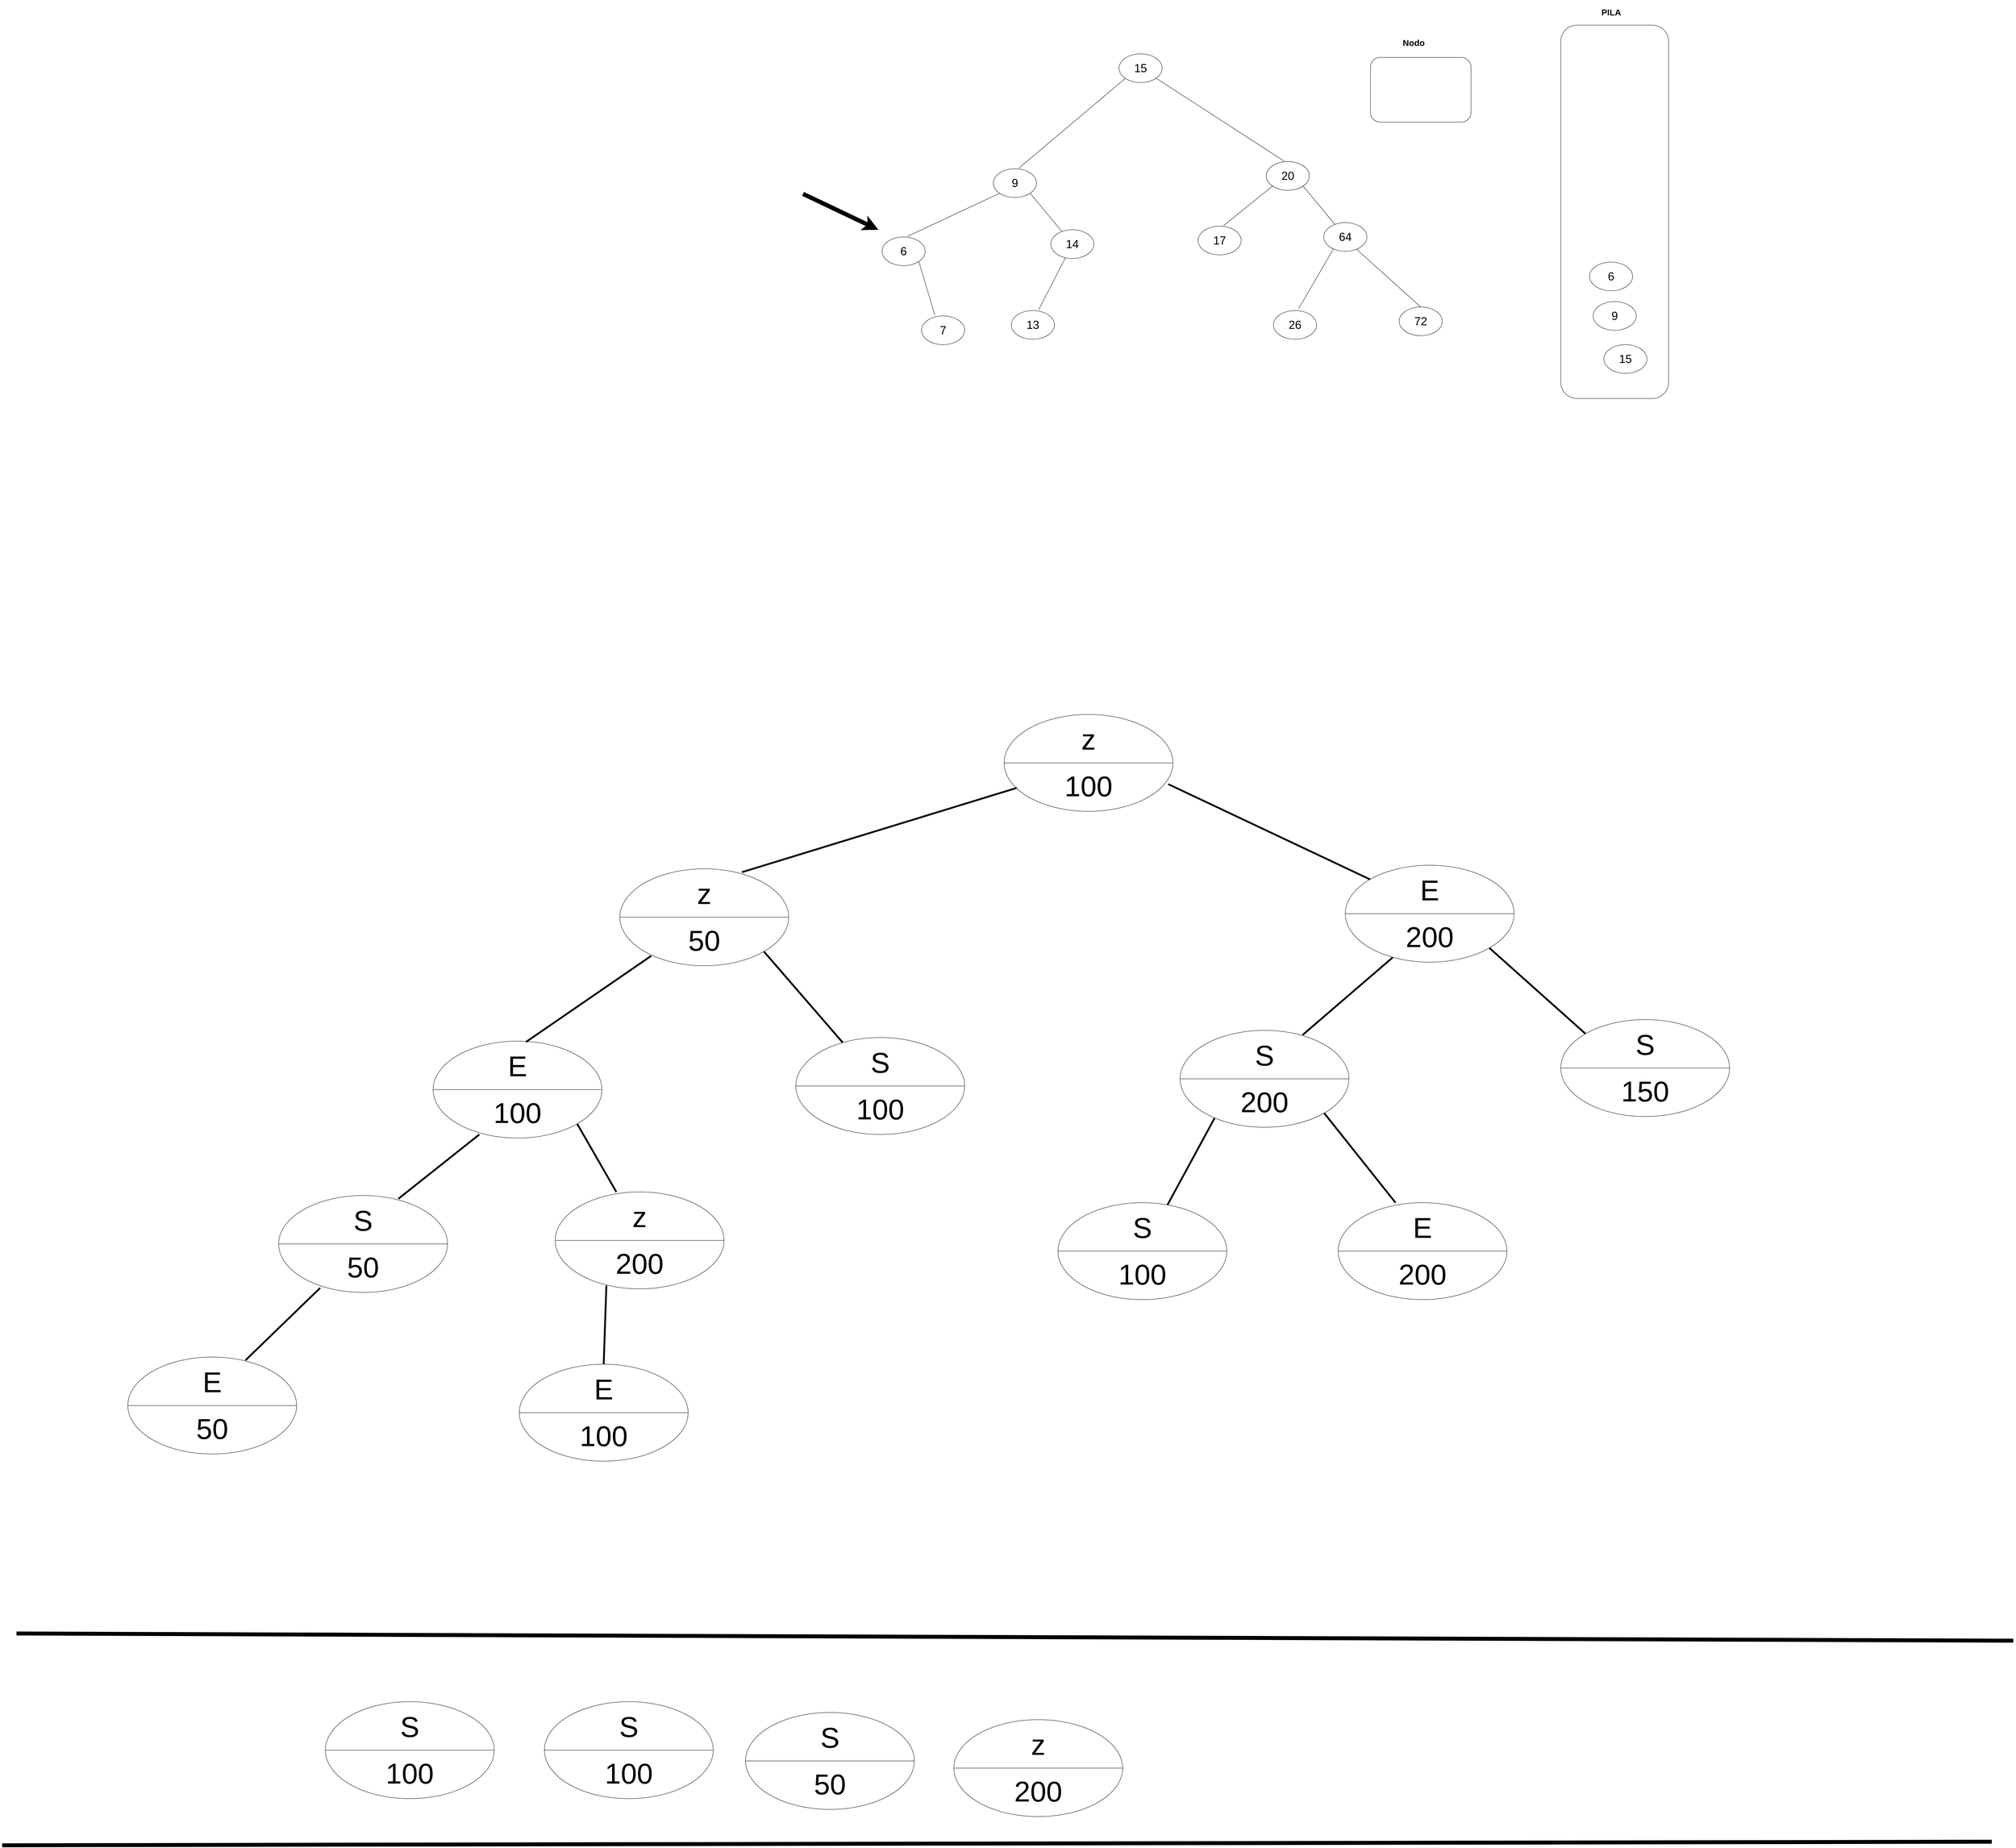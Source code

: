 <mxfile version="24.7.17">
  <diagram name="Page-1" id="dAhkONWOZzyPbj6_M4uj">
    <mxGraphModel dx="5804" dy="1710" grid="1" gridSize="10" guides="1" tooltips="1" connect="1" arrows="1" fold="1" page="0" pageScale="1" pageWidth="850" pageHeight="1100" math="0" shadow="0">
      <root>
        <mxCell id="0" />
        <mxCell id="1" parent="0" />
        <mxCell id="G13StT0oKIfuGTSCUn5N-1" value="&lt;font style=&quot;font-size: 32px;&quot;&gt;15&lt;/font&gt;" style="ellipse;whiteSpace=wrap;html=1;" parent="1" vertex="1">
          <mxGeometry x="430" y="-210" width="120" height="80" as="geometry" />
        </mxCell>
        <mxCell id="G13StT0oKIfuGTSCUn5N-2" value="&lt;font style=&quot;font-size: 32px;&quot;&gt;9&lt;/font&gt;" style="ellipse;whiteSpace=wrap;html=1;" parent="1" vertex="1">
          <mxGeometry x="80" y="110" width="120" height="80" as="geometry" />
        </mxCell>
        <mxCell id="G13StT0oKIfuGTSCUn5N-3" value="" style="endArrow=none;html=1;rounded=0;entryX=0;entryY=1;entryDx=0;entryDy=0;exitX=0.593;exitY=-0.022;exitDx=0;exitDy=0;exitPerimeter=0;" parent="1" source="G13StT0oKIfuGTSCUn5N-2" target="G13StT0oKIfuGTSCUn5N-1" edge="1">
          <mxGeometry width="50" height="50" relative="1" as="geometry">
            <mxPoint x="160" y="70" as="sourcePoint" />
            <mxPoint x="210" y="20" as="targetPoint" />
          </mxGeometry>
        </mxCell>
        <mxCell id="G13StT0oKIfuGTSCUn5N-5" value="" style="endArrow=none;html=1;rounded=0;exitX=0.419;exitY=-0.011;exitDx=0;exitDy=0;exitPerimeter=0;" parent="1" source="G13StT0oKIfuGTSCUn5N-17" target="G13StT0oKIfuGTSCUn5N-1" edge="1">
          <mxGeometry width="50" height="50" relative="1" as="geometry">
            <mxPoint x="785.924" y="117.077" as="sourcePoint" />
            <mxPoint x="440" y="10" as="targetPoint" />
          </mxGeometry>
        </mxCell>
        <mxCell id="G13StT0oKIfuGTSCUn5N-11" value="&lt;font style=&quot;font-size: 32px;&quot;&gt;6&lt;/font&gt;" style="ellipse;whiteSpace=wrap;html=1;" parent="1" vertex="1">
          <mxGeometry x="-230" y="300" width="120" height="80" as="geometry" />
        </mxCell>
        <mxCell id="G13StT0oKIfuGTSCUn5N-12" value="" style="endArrow=none;html=1;rounded=0;entryX=0;entryY=1;entryDx=0;entryDy=0;exitX=0.593;exitY=-0.022;exitDx=0;exitDy=0;exitPerimeter=0;" parent="1" source="G13StT0oKIfuGTSCUn5N-11" target="G13StT0oKIfuGTSCUn5N-2" edge="1">
          <mxGeometry width="50" height="50" relative="1" as="geometry">
            <mxPoint x="-40" y="420" as="sourcePoint" />
            <mxPoint x="67.574" y="358.284" as="targetPoint" />
          </mxGeometry>
        </mxCell>
        <mxCell id="G13StT0oKIfuGTSCUn5N-13" value="&lt;font style=&quot;font-size: 32px;&quot;&gt;14&lt;/font&gt;" style="ellipse;whiteSpace=wrap;html=1;" parent="1" vertex="1">
          <mxGeometry x="240" y="280" width="120" height="80" as="geometry" />
        </mxCell>
        <mxCell id="G13StT0oKIfuGTSCUn5N-14" value="" style="endArrow=none;html=1;rounded=0;entryX=1;entryY=1;entryDx=0;entryDy=0;" parent="1" source="G13StT0oKIfuGTSCUn5N-13" target="G13StT0oKIfuGTSCUn5N-2" edge="1">
          <mxGeometry width="50" height="50" relative="1" as="geometry">
            <mxPoint x="110" y="500" as="sourcePoint" />
            <mxPoint x="143.282" y="363.282" as="targetPoint" />
          </mxGeometry>
        </mxCell>
        <mxCell id="G13StT0oKIfuGTSCUn5N-15" value="&lt;font style=&quot;font-size: 32px;&quot;&gt;13&lt;/font&gt;" style="ellipse;whiteSpace=wrap;html=1;" parent="1" vertex="1">
          <mxGeometry x="130" y="505" width="120" height="80" as="geometry" />
        </mxCell>
        <mxCell id="G13StT0oKIfuGTSCUn5N-16" value="" style="endArrow=none;html=1;rounded=0;exitX=0.638;exitY=-0.036;exitDx=0;exitDy=0;exitPerimeter=0;" parent="1" source="G13StT0oKIfuGTSCUn5N-15" target="G13StT0oKIfuGTSCUn5N-13" edge="1">
          <mxGeometry width="50" height="50" relative="1" as="geometry">
            <mxPoint x="169" y="457" as="sourcePoint" />
            <mxPoint x="80" y="350" as="targetPoint" />
          </mxGeometry>
        </mxCell>
        <mxCell id="G13StT0oKIfuGTSCUn5N-17" value="&lt;font style=&quot;font-size: 32px;&quot;&gt;20&lt;/font&gt;" style="ellipse;whiteSpace=wrap;html=1;" parent="1" vertex="1">
          <mxGeometry x="840" y="90" width="120" height="80" as="geometry" />
        </mxCell>
        <mxCell id="G13StT0oKIfuGTSCUn5N-18" value="&lt;font style=&quot;font-size: 32px;&quot;&gt;17&lt;/font&gt;" style="ellipse;whiteSpace=wrap;html=1;" parent="1" vertex="1">
          <mxGeometry x="650" y="270" width="120" height="80" as="geometry" />
        </mxCell>
        <mxCell id="G13StT0oKIfuGTSCUn5N-19" value="" style="endArrow=none;html=1;rounded=0;entryX=0;entryY=1;entryDx=0;entryDy=0;exitX=0.593;exitY=-0.022;exitDx=0;exitDy=0;exitPerimeter=0;" parent="1" source="G13StT0oKIfuGTSCUn5N-18" target="G13StT0oKIfuGTSCUn5N-17" edge="1">
          <mxGeometry width="50" height="50" relative="1" as="geometry">
            <mxPoint x="720" y="400" as="sourcePoint" />
            <mxPoint x="827.574" y="338.284" as="targetPoint" />
          </mxGeometry>
        </mxCell>
        <mxCell id="G13StT0oKIfuGTSCUn5N-20" value="&lt;font style=&quot;font-size: 32px;&quot;&gt;64&lt;/font&gt;" style="ellipse;whiteSpace=wrap;html=1;" parent="1" vertex="1">
          <mxGeometry x="1000" y="260" width="120" height="80" as="geometry" />
        </mxCell>
        <mxCell id="G13StT0oKIfuGTSCUn5N-21" value="" style="endArrow=none;html=1;rounded=0;entryX=1;entryY=1;entryDx=0;entryDy=0;" parent="1" source="G13StT0oKIfuGTSCUn5N-20" target="G13StT0oKIfuGTSCUn5N-17" edge="1">
          <mxGeometry width="50" height="50" relative="1" as="geometry">
            <mxPoint x="870" y="480" as="sourcePoint" />
            <mxPoint x="903.282" y="343.282" as="targetPoint" />
          </mxGeometry>
        </mxCell>
        <mxCell id="G13StT0oKIfuGTSCUn5N-22" value="&lt;font style=&quot;font-size: 32px;&quot;&gt;26&lt;/font&gt;" style="ellipse;whiteSpace=wrap;html=1;" parent="1" vertex="1">
          <mxGeometry x="860" y="505" width="120" height="80" as="geometry" />
        </mxCell>
        <mxCell id="G13StT0oKIfuGTSCUn5N-23" value="&lt;font style=&quot;font-size: 32px;&quot;&gt;72&lt;/font&gt;" style="ellipse;whiteSpace=wrap;html=1;" parent="1" vertex="1">
          <mxGeometry x="1210" y="495" width="120" height="80" as="geometry" />
        </mxCell>
        <mxCell id="G13StT0oKIfuGTSCUn5N-24" value="" style="endArrow=none;html=1;rounded=0;entryX=0.229;entryY=0.904;entryDx=0;entryDy=0;entryPerimeter=0;" parent="1" target="G13StT0oKIfuGTSCUn5N-20" edge="1">
          <mxGeometry width="50" height="50" relative="1" as="geometry">
            <mxPoint x="930" y="500" as="sourcePoint" />
            <mxPoint x="1007" y="380" as="targetPoint" />
          </mxGeometry>
        </mxCell>
        <mxCell id="G13StT0oKIfuGTSCUn5N-25" value="" style="endArrow=none;html=1;rounded=0;entryX=0.762;entryY=0.932;entryDx=0;entryDy=0;entryPerimeter=0;exitX=0.5;exitY=0;exitDx=0;exitDy=0;" parent="1" source="G13StT0oKIfuGTSCUn5N-23" target="G13StT0oKIfuGTSCUn5N-20" edge="1">
          <mxGeometry width="50" height="50" relative="1" as="geometry">
            <mxPoint x="1050" y="538" as="sourcePoint" />
            <mxPoint x="1147" y="370" as="targetPoint" />
          </mxGeometry>
        </mxCell>
        <mxCell id="JXLY37pRRViEFZyJxpVm-2" value="" style="rounded=1;whiteSpace=wrap;html=1;" vertex="1" parent="1">
          <mxGeometry x="1660" y="-290" width="300" height="1040" as="geometry" />
        </mxCell>
        <mxCell id="JXLY37pRRViEFZyJxpVm-4" value="PILA" style="text;strokeColor=none;fillColor=none;html=1;fontSize=24;fontStyle=1;verticalAlign=middle;align=center;" vertex="1" parent="1">
          <mxGeometry x="1680" y="-360" width="240" height="70" as="geometry" />
        </mxCell>
        <mxCell id="JXLY37pRRViEFZyJxpVm-8" value="" style="rounded=1;whiteSpace=wrap;html=1;" vertex="1" parent="1">
          <mxGeometry x="1130" y="-200" width="280" height="180" as="geometry" />
        </mxCell>
        <mxCell id="JXLY37pRRViEFZyJxpVm-9" value="Nodo" style="text;strokeColor=none;fillColor=none;html=1;fontSize=24;fontStyle=1;verticalAlign=middle;align=center;" vertex="1" parent="1">
          <mxGeometry x="1200" y="-260" width="100" height="40" as="geometry" />
        </mxCell>
        <mxCell id="JXLY37pRRViEFZyJxpVm-11" value="&lt;font style=&quot;font-size: 32px;&quot;&gt;7&lt;/font&gt;" style="ellipse;whiteSpace=wrap;html=1;" vertex="1" parent="1">
          <mxGeometry x="-120" y="520" width="120" height="80" as="geometry" />
        </mxCell>
        <mxCell id="JXLY37pRRViEFZyJxpVm-12" value="" style="endArrow=none;html=1;rounded=0;exitX=0.308;exitY=-0.031;exitDx=0;exitDy=0;exitPerimeter=0;entryX=1;entryY=1;entryDx=0;entryDy=0;" edge="1" parent="1" source="JXLY37pRRViEFZyJxpVm-11" target="G13StT0oKIfuGTSCUn5N-11">
          <mxGeometry width="50" height="50" relative="1" as="geometry">
            <mxPoint x="-20" y="524" as="sourcePoint" />
            <mxPoint x="54" y="380" as="targetPoint" />
          </mxGeometry>
        </mxCell>
        <mxCell id="JXLY37pRRViEFZyJxpVm-22" value="" style="endArrow=classic;html=1;rounded=0;strokeWidth=12;" edge="1" parent="1">
          <mxGeometry width="50" height="50" relative="1" as="geometry">
            <mxPoint x="-450" y="180" as="sourcePoint" />
            <mxPoint x="-240" y="280" as="targetPoint" />
          </mxGeometry>
        </mxCell>
        <mxCell id="JXLY37pRRViEFZyJxpVm-39" value="&lt;font style=&quot;font-size: 32px;&quot;&gt;20&lt;/font&gt;" style="ellipse;whiteSpace=wrap;html=1;" vertex="1" parent="1">
          <mxGeometry x="840" y="90" width="120" height="80" as="geometry" />
        </mxCell>
        <mxCell id="JXLY37pRRViEFZyJxpVm-51" value="&lt;font style=&quot;font-size: 32px;&quot;&gt;15&lt;/font&gt;" style="ellipse;whiteSpace=wrap;html=1;" vertex="1" parent="1">
          <mxGeometry x="1780" y="600" width="120" height="80" as="geometry" />
        </mxCell>
        <mxCell id="JXLY37pRRViEFZyJxpVm-52" value="&lt;font style=&quot;font-size: 32px;&quot;&gt;9&lt;/font&gt;" style="ellipse;whiteSpace=wrap;html=1;" vertex="1" parent="1">
          <mxGeometry x="1750" y="480" width="120" height="80" as="geometry" />
        </mxCell>
        <mxCell id="JXLY37pRRViEFZyJxpVm-53" value="&lt;font style=&quot;font-size: 32px;&quot;&gt;6&lt;/font&gt;" style="ellipse;whiteSpace=wrap;html=1;" vertex="1" parent="1">
          <mxGeometry x="1740" y="370" width="120" height="80" as="geometry" />
        </mxCell>
        <mxCell id="JXLY37pRRViEFZyJxpVm-54" value="" style="ellipse;whiteSpace=wrap;html=1;" vertex="1" parent="1">
          <mxGeometry x="110" y="1630" width="470" height="270" as="geometry" />
        </mxCell>
        <mxCell id="JXLY37pRRViEFZyJxpVm-55" value="" style="endArrow=none;html=1;rounded=0;entryX=1;entryY=0.5;entryDx=0;entryDy=0;exitX=0;exitY=0.5;exitDx=0;exitDy=0;" edge="1" parent="1" source="JXLY37pRRViEFZyJxpVm-54" target="JXLY37pRRViEFZyJxpVm-54">
          <mxGeometry width="50" height="50" relative="1" as="geometry">
            <mxPoint x="120" y="1770" as="sourcePoint" />
            <mxPoint x="370" y="1730" as="targetPoint" />
          </mxGeometry>
        </mxCell>
        <mxCell id="JXLY37pRRViEFZyJxpVm-56" value="&lt;span style=&quot;font-size: 80px;&quot;&gt;z&lt;/span&gt;" style="text;html=1;align=center;verticalAlign=middle;whiteSpace=wrap;rounded=0;" vertex="1" parent="1">
          <mxGeometry x="270" y="1670" width="150" height="60" as="geometry" />
        </mxCell>
        <mxCell id="JXLY37pRRViEFZyJxpVm-57" value="&lt;font style=&quot;font-size: 80px;&quot;&gt;100&lt;/font&gt;" style="text;html=1;align=center;verticalAlign=middle;whiteSpace=wrap;rounded=0;" vertex="1" parent="1">
          <mxGeometry x="270" y="1800" width="150" height="60" as="geometry" />
        </mxCell>
        <mxCell id="JXLY37pRRViEFZyJxpVm-62" value="" style="ellipse;whiteSpace=wrap;html=1;" vertex="1" parent="1">
          <mxGeometry x="-960" y="2060" width="470" height="270" as="geometry" />
        </mxCell>
        <mxCell id="JXLY37pRRViEFZyJxpVm-63" value="" style="endArrow=none;html=1;rounded=0;entryX=1;entryY=0.5;entryDx=0;entryDy=0;exitX=0;exitY=0.5;exitDx=0;exitDy=0;" edge="1" source="JXLY37pRRViEFZyJxpVm-62" target="JXLY37pRRViEFZyJxpVm-62" parent="1">
          <mxGeometry width="50" height="50" relative="1" as="geometry">
            <mxPoint x="-950" y="2200" as="sourcePoint" />
            <mxPoint x="-700" y="2160" as="targetPoint" />
          </mxGeometry>
        </mxCell>
        <mxCell id="JXLY37pRRViEFZyJxpVm-64" value="&lt;font style=&quot;font-size: 80px;&quot;&gt;z&lt;/font&gt;" style="text;html=1;align=center;verticalAlign=middle;whiteSpace=wrap;rounded=0;" vertex="1" parent="1">
          <mxGeometry x="-800" y="2100" width="150" height="60" as="geometry" />
        </mxCell>
        <mxCell id="JXLY37pRRViEFZyJxpVm-65" value="&lt;span style=&quot;font-size: 80px;&quot;&gt;50&lt;/span&gt;" style="text;html=1;align=center;verticalAlign=middle;whiteSpace=wrap;rounded=0;" vertex="1" parent="1">
          <mxGeometry x="-800" y="2230" width="150" height="60" as="geometry" />
        </mxCell>
        <mxCell id="JXLY37pRRViEFZyJxpVm-66" value="" style="ellipse;whiteSpace=wrap;html=1;" vertex="1" parent="1">
          <mxGeometry x="1060" y="2050" width="470" height="270" as="geometry" />
        </mxCell>
        <mxCell id="JXLY37pRRViEFZyJxpVm-67" value="" style="endArrow=none;html=1;rounded=0;entryX=1;entryY=0.5;entryDx=0;entryDy=0;exitX=0;exitY=0.5;exitDx=0;exitDy=0;" edge="1" source="JXLY37pRRViEFZyJxpVm-66" target="JXLY37pRRViEFZyJxpVm-66" parent="1">
          <mxGeometry width="50" height="50" relative="1" as="geometry">
            <mxPoint x="1070" y="2190" as="sourcePoint" />
            <mxPoint x="1320" y="2150" as="targetPoint" />
          </mxGeometry>
        </mxCell>
        <mxCell id="JXLY37pRRViEFZyJxpVm-68" value="&lt;span style=&quot;font-size: 80px;&quot;&gt;E&lt;/span&gt;" style="text;html=1;align=center;verticalAlign=middle;whiteSpace=wrap;rounded=0;" vertex="1" parent="1">
          <mxGeometry x="1220" y="2090" width="150" height="60" as="geometry" />
        </mxCell>
        <mxCell id="JXLY37pRRViEFZyJxpVm-69" value="&lt;span style=&quot;font-size: 80px;&quot;&gt;200&lt;/span&gt;" style="text;html=1;align=center;verticalAlign=middle;whiteSpace=wrap;rounded=0;" vertex="1" parent="1">
          <mxGeometry x="1220" y="2220" width="150" height="60" as="geometry" />
        </mxCell>
        <mxCell id="JXLY37pRRViEFZyJxpVm-70" value="" style="ellipse;whiteSpace=wrap;html=1;" vertex="1" parent="1">
          <mxGeometry x="-1480" y="2540" width="470" height="270" as="geometry" />
        </mxCell>
        <mxCell id="JXLY37pRRViEFZyJxpVm-71" value="" style="endArrow=none;html=1;rounded=0;entryX=1;entryY=0.5;entryDx=0;entryDy=0;exitX=0;exitY=0.5;exitDx=0;exitDy=0;" edge="1" source="JXLY37pRRViEFZyJxpVm-70" target="JXLY37pRRViEFZyJxpVm-70" parent="1">
          <mxGeometry width="50" height="50" relative="1" as="geometry">
            <mxPoint x="-1470" y="2680" as="sourcePoint" />
            <mxPoint x="-1220" y="2640" as="targetPoint" />
          </mxGeometry>
        </mxCell>
        <mxCell id="JXLY37pRRViEFZyJxpVm-72" value="&lt;span style=&quot;font-size: 80px;&quot;&gt;E&lt;/span&gt;" style="text;html=1;align=center;verticalAlign=middle;whiteSpace=wrap;rounded=0;" vertex="1" parent="1">
          <mxGeometry x="-1320" y="2580" width="150" height="60" as="geometry" />
        </mxCell>
        <mxCell id="JXLY37pRRViEFZyJxpVm-73" value="&lt;span style=&quot;font-size: 80px;&quot;&gt;100&lt;/span&gt;" style="text;html=1;align=center;verticalAlign=middle;whiteSpace=wrap;rounded=0;" vertex="1" parent="1">
          <mxGeometry x="-1320" y="2710" width="150" height="60" as="geometry" />
        </mxCell>
        <mxCell id="JXLY37pRRViEFZyJxpVm-74" value="" style="ellipse;whiteSpace=wrap;html=1;" vertex="1" parent="1">
          <mxGeometry x="-470" y="2530" width="470" height="270" as="geometry" />
        </mxCell>
        <mxCell id="JXLY37pRRViEFZyJxpVm-75" value="" style="endArrow=none;html=1;rounded=0;entryX=1;entryY=0.5;entryDx=0;entryDy=0;exitX=0;exitY=0.5;exitDx=0;exitDy=0;" edge="1" source="JXLY37pRRViEFZyJxpVm-74" target="JXLY37pRRViEFZyJxpVm-74" parent="1">
          <mxGeometry width="50" height="50" relative="1" as="geometry">
            <mxPoint x="-460" y="2670" as="sourcePoint" />
            <mxPoint x="-210" y="2630" as="targetPoint" />
          </mxGeometry>
        </mxCell>
        <mxCell id="JXLY37pRRViEFZyJxpVm-76" value="&lt;span style=&quot;font-size: 80px;&quot;&gt;S&lt;/span&gt;" style="text;html=1;align=center;verticalAlign=middle;whiteSpace=wrap;rounded=0;" vertex="1" parent="1">
          <mxGeometry x="-310" y="2570" width="150" height="60" as="geometry" />
        </mxCell>
        <mxCell id="JXLY37pRRViEFZyJxpVm-77" value="&lt;span style=&quot;font-size: 80px;&quot;&gt;100&lt;/span&gt;" style="text;html=1;align=center;verticalAlign=middle;whiteSpace=wrap;rounded=0;" vertex="1" parent="1">
          <mxGeometry x="-310" y="2700" width="150" height="60" as="geometry" />
        </mxCell>
        <mxCell id="JXLY37pRRViEFZyJxpVm-78" value="" style="ellipse;whiteSpace=wrap;html=1;" vertex="1" parent="1">
          <mxGeometry x="600" y="2510" width="470" height="270" as="geometry" />
        </mxCell>
        <mxCell id="JXLY37pRRViEFZyJxpVm-79" value="" style="endArrow=none;html=1;rounded=0;entryX=1;entryY=0.5;entryDx=0;entryDy=0;exitX=0;exitY=0.5;exitDx=0;exitDy=0;" edge="1" source="JXLY37pRRViEFZyJxpVm-78" target="JXLY37pRRViEFZyJxpVm-78" parent="1">
          <mxGeometry width="50" height="50" relative="1" as="geometry">
            <mxPoint x="610" y="2650" as="sourcePoint" />
            <mxPoint x="860" y="2610" as="targetPoint" />
          </mxGeometry>
        </mxCell>
        <mxCell id="JXLY37pRRViEFZyJxpVm-80" value="&lt;span style=&quot;font-size: 80px;&quot;&gt;S&lt;/span&gt;" style="text;html=1;align=center;verticalAlign=middle;whiteSpace=wrap;rounded=0;" vertex="1" parent="1">
          <mxGeometry x="760" y="2550" width="150" height="60" as="geometry" />
        </mxCell>
        <mxCell id="JXLY37pRRViEFZyJxpVm-81" value="&lt;span style=&quot;font-size: 80px;&quot;&gt;200&lt;/span&gt;" style="text;html=1;align=center;verticalAlign=middle;whiteSpace=wrap;rounded=0;" vertex="1" parent="1">
          <mxGeometry x="760" y="2680" width="150" height="60" as="geometry" />
        </mxCell>
        <mxCell id="JXLY37pRRViEFZyJxpVm-82" value="" style="ellipse;whiteSpace=wrap;html=1;" vertex="1" parent="1">
          <mxGeometry x="1660" y="2480" width="470" height="270" as="geometry" />
        </mxCell>
        <mxCell id="JXLY37pRRViEFZyJxpVm-83" value="" style="endArrow=none;html=1;rounded=0;entryX=1;entryY=0.5;entryDx=0;entryDy=0;exitX=0;exitY=0.5;exitDx=0;exitDy=0;" edge="1" source="JXLY37pRRViEFZyJxpVm-82" target="JXLY37pRRViEFZyJxpVm-82" parent="1">
          <mxGeometry width="50" height="50" relative="1" as="geometry">
            <mxPoint x="1670" y="2620" as="sourcePoint" />
            <mxPoint x="1920" y="2580" as="targetPoint" />
          </mxGeometry>
        </mxCell>
        <mxCell id="JXLY37pRRViEFZyJxpVm-84" value="&lt;span style=&quot;font-size: 80px;&quot;&gt;S&lt;/span&gt;" style="text;html=1;align=center;verticalAlign=middle;whiteSpace=wrap;rounded=0;" vertex="1" parent="1">
          <mxGeometry x="1820" y="2520" width="150" height="60" as="geometry" />
        </mxCell>
        <mxCell id="JXLY37pRRViEFZyJxpVm-85" value="&lt;span style=&quot;font-size: 80px;&quot;&gt;150&lt;/span&gt;" style="text;html=1;align=center;verticalAlign=middle;whiteSpace=wrap;rounded=0;" vertex="1" parent="1">
          <mxGeometry x="1820" y="2650" width="150" height="60" as="geometry" />
        </mxCell>
        <mxCell id="JXLY37pRRViEFZyJxpVm-86" value="" style="ellipse;whiteSpace=wrap;html=1;" vertex="1" parent="1">
          <mxGeometry x="260" y="2990" width="470" height="270" as="geometry" />
        </mxCell>
        <mxCell id="JXLY37pRRViEFZyJxpVm-87" value="" style="endArrow=none;html=1;rounded=0;entryX=1;entryY=0.5;entryDx=0;entryDy=0;exitX=0;exitY=0.5;exitDx=0;exitDy=0;" edge="1" source="JXLY37pRRViEFZyJxpVm-86" target="JXLY37pRRViEFZyJxpVm-86" parent="1">
          <mxGeometry width="50" height="50" relative="1" as="geometry">
            <mxPoint x="270" y="3130" as="sourcePoint" />
            <mxPoint x="520" y="3090" as="targetPoint" />
          </mxGeometry>
        </mxCell>
        <mxCell id="JXLY37pRRViEFZyJxpVm-88" value="&lt;span style=&quot;font-size: 80px;&quot;&gt;S&lt;/span&gt;" style="text;html=1;align=center;verticalAlign=middle;whiteSpace=wrap;rounded=0;" vertex="1" parent="1">
          <mxGeometry x="420" y="3030" width="150" height="60" as="geometry" />
        </mxCell>
        <mxCell id="JXLY37pRRViEFZyJxpVm-89" value="&lt;span style=&quot;font-size: 80px;&quot;&gt;100&lt;/span&gt;" style="text;html=1;align=center;verticalAlign=middle;whiteSpace=wrap;rounded=0;" vertex="1" parent="1">
          <mxGeometry x="420" y="3160" width="150" height="60" as="geometry" />
        </mxCell>
        <mxCell id="JXLY37pRRViEFZyJxpVm-90" value="" style="ellipse;whiteSpace=wrap;html=1;" vertex="1" parent="1">
          <mxGeometry x="1040" y="2990" width="470" height="270" as="geometry" />
        </mxCell>
        <mxCell id="JXLY37pRRViEFZyJxpVm-91" value="" style="endArrow=none;html=1;rounded=0;entryX=1;entryY=0.5;entryDx=0;entryDy=0;exitX=0;exitY=0.5;exitDx=0;exitDy=0;" edge="1" source="JXLY37pRRViEFZyJxpVm-90" target="JXLY37pRRViEFZyJxpVm-90" parent="1">
          <mxGeometry width="50" height="50" relative="1" as="geometry">
            <mxPoint x="1050" y="3130" as="sourcePoint" />
            <mxPoint x="1300" y="3090" as="targetPoint" />
          </mxGeometry>
        </mxCell>
        <mxCell id="JXLY37pRRViEFZyJxpVm-92" value="&lt;span style=&quot;font-size: 80px;&quot;&gt;E&lt;/span&gt;" style="text;html=1;align=center;verticalAlign=middle;whiteSpace=wrap;rounded=0;" vertex="1" parent="1">
          <mxGeometry x="1200" y="3030" width="150" height="60" as="geometry" />
        </mxCell>
        <mxCell id="JXLY37pRRViEFZyJxpVm-93" value="&lt;span style=&quot;font-size: 80px;&quot;&gt;200&lt;/span&gt;" style="text;html=1;align=center;verticalAlign=middle;whiteSpace=wrap;rounded=0;" vertex="1" parent="1">
          <mxGeometry x="1200" y="3160" width="150" height="60" as="geometry" />
        </mxCell>
        <mxCell id="JXLY37pRRViEFZyJxpVm-104" value="" style="ellipse;whiteSpace=wrap;html=1;" vertex="1" parent="1">
          <mxGeometry x="-1910" y="2970" width="470" height="270" as="geometry" />
        </mxCell>
        <mxCell id="JXLY37pRRViEFZyJxpVm-105" value="" style="endArrow=none;html=1;rounded=0;entryX=1;entryY=0.5;entryDx=0;entryDy=0;exitX=0;exitY=0.5;exitDx=0;exitDy=0;" edge="1" source="JXLY37pRRViEFZyJxpVm-104" target="JXLY37pRRViEFZyJxpVm-104" parent="1">
          <mxGeometry width="50" height="50" relative="1" as="geometry">
            <mxPoint x="-1900" y="3110" as="sourcePoint" />
            <mxPoint x="-1650" y="3070" as="targetPoint" />
          </mxGeometry>
        </mxCell>
        <mxCell id="JXLY37pRRViEFZyJxpVm-106" value="&lt;span style=&quot;font-size: 80px;&quot;&gt;S&lt;/span&gt;" style="text;html=1;align=center;verticalAlign=middle;whiteSpace=wrap;rounded=0;" vertex="1" parent="1">
          <mxGeometry x="-1750" y="3010" width="150" height="60" as="geometry" />
        </mxCell>
        <mxCell id="JXLY37pRRViEFZyJxpVm-107" value="&lt;span style=&quot;font-size: 80px;&quot;&gt;50&lt;/span&gt;" style="text;html=1;align=center;verticalAlign=middle;whiteSpace=wrap;rounded=0;" vertex="1" parent="1">
          <mxGeometry x="-1750" y="3140" width="150" height="60" as="geometry" />
        </mxCell>
        <mxCell id="JXLY37pRRViEFZyJxpVm-108" value="" style="ellipse;whiteSpace=wrap;html=1;" vertex="1" parent="1">
          <mxGeometry x="-1140" y="2960" width="470" height="270" as="geometry" />
        </mxCell>
        <mxCell id="JXLY37pRRViEFZyJxpVm-109" value="" style="endArrow=none;html=1;rounded=0;entryX=1;entryY=0.5;entryDx=0;entryDy=0;exitX=0;exitY=0.5;exitDx=0;exitDy=0;" edge="1" source="JXLY37pRRViEFZyJxpVm-108" target="JXLY37pRRViEFZyJxpVm-108" parent="1">
          <mxGeometry width="50" height="50" relative="1" as="geometry">
            <mxPoint x="-1130" y="3100" as="sourcePoint" />
            <mxPoint x="-880" y="3060" as="targetPoint" />
          </mxGeometry>
        </mxCell>
        <mxCell id="JXLY37pRRViEFZyJxpVm-110" value="&lt;span style=&quot;font-size: 80px;&quot;&gt;z&lt;/span&gt;" style="text;html=1;align=center;verticalAlign=middle;whiteSpace=wrap;rounded=0;" vertex="1" parent="1">
          <mxGeometry x="-980" y="3000" width="150" height="60" as="geometry" />
        </mxCell>
        <mxCell id="JXLY37pRRViEFZyJxpVm-111" value="&lt;span style=&quot;font-size: 80px;&quot;&gt;200&lt;/span&gt;" style="text;html=1;align=center;verticalAlign=middle;whiteSpace=wrap;rounded=0;" vertex="1" parent="1">
          <mxGeometry x="-980" y="3130" width="150" height="60" as="geometry" />
        </mxCell>
        <mxCell id="JXLY37pRRViEFZyJxpVm-112" value="" style="ellipse;whiteSpace=wrap;html=1;" vertex="1" parent="1">
          <mxGeometry x="-1240" y="3440" width="470" height="270" as="geometry" />
        </mxCell>
        <mxCell id="JXLY37pRRViEFZyJxpVm-113" value="" style="endArrow=none;html=1;rounded=0;entryX=1;entryY=0.5;entryDx=0;entryDy=0;exitX=0;exitY=0.5;exitDx=0;exitDy=0;" edge="1" source="JXLY37pRRViEFZyJxpVm-112" target="JXLY37pRRViEFZyJxpVm-112" parent="1">
          <mxGeometry width="50" height="50" relative="1" as="geometry">
            <mxPoint x="-1230" y="3580" as="sourcePoint" />
            <mxPoint x="-980" y="3540" as="targetPoint" />
          </mxGeometry>
        </mxCell>
        <mxCell id="JXLY37pRRViEFZyJxpVm-114" value="&lt;span style=&quot;font-size: 80px;&quot;&gt;E&lt;/span&gt;" style="text;html=1;align=center;verticalAlign=middle;whiteSpace=wrap;rounded=0;" vertex="1" parent="1">
          <mxGeometry x="-1080" y="3480" width="150" height="60" as="geometry" />
        </mxCell>
        <mxCell id="JXLY37pRRViEFZyJxpVm-115" value="&lt;span style=&quot;font-size: 80px;&quot;&gt;100&lt;/span&gt;" style="text;html=1;align=center;verticalAlign=middle;whiteSpace=wrap;rounded=0;" vertex="1" parent="1">
          <mxGeometry x="-1080" y="3610" width="150" height="60" as="geometry" />
        </mxCell>
        <mxCell id="JXLY37pRRViEFZyJxpVm-116" value="" style="ellipse;whiteSpace=wrap;html=1;" vertex="1" parent="1">
          <mxGeometry x="-2330" y="3420" width="470" height="270" as="geometry" />
        </mxCell>
        <mxCell id="JXLY37pRRViEFZyJxpVm-117" value="" style="endArrow=none;html=1;rounded=0;entryX=1;entryY=0.5;entryDx=0;entryDy=0;exitX=0;exitY=0.5;exitDx=0;exitDy=0;" edge="1" source="JXLY37pRRViEFZyJxpVm-116" target="JXLY37pRRViEFZyJxpVm-116" parent="1">
          <mxGeometry width="50" height="50" relative="1" as="geometry">
            <mxPoint x="-2320" y="3560" as="sourcePoint" />
            <mxPoint x="-2070" y="3520" as="targetPoint" />
          </mxGeometry>
        </mxCell>
        <mxCell id="JXLY37pRRViEFZyJxpVm-118" value="&lt;span style=&quot;font-size: 80px;&quot;&gt;E&lt;/span&gt;" style="text;html=1;align=center;verticalAlign=middle;whiteSpace=wrap;rounded=0;" vertex="1" parent="1">
          <mxGeometry x="-2170" y="3460" width="150" height="60" as="geometry" />
        </mxCell>
        <mxCell id="JXLY37pRRViEFZyJxpVm-119" value="&lt;span style=&quot;font-size: 80px;&quot;&gt;50&lt;/span&gt;" style="text;html=1;align=center;verticalAlign=middle;whiteSpace=wrap;rounded=0;" vertex="1" parent="1">
          <mxGeometry x="-2170" y="3590" width="150" height="60" as="geometry" />
        </mxCell>
        <mxCell id="JXLY37pRRViEFZyJxpVm-120" value="" style="endArrow=none;html=1;rounded=0;strokeWidth=5;entryX=0.246;entryY=0.953;entryDx=0;entryDy=0;entryPerimeter=0;exitX=0.697;exitY=0.033;exitDx=0;exitDy=0;exitPerimeter=0;" edge="1" parent="1" source="JXLY37pRRViEFZyJxpVm-116" target="JXLY37pRRViEFZyJxpVm-104">
          <mxGeometry width="50" height="50" relative="1" as="geometry">
            <mxPoint x="-1940" y="3380" as="sourcePoint" />
            <mxPoint x="-1820" y="3220" as="targetPoint" />
          </mxGeometry>
        </mxCell>
        <mxCell id="JXLY37pRRViEFZyJxpVm-121" value="" style="endArrow=none;html=1;rounded=0;strokeWidth=5;entryX=0.303;entryY=0.966;entryDx=0;entryDy=0;entryPerimeter=0;exitX=0.5;exitY=0;exitDx=0;exitDy=0;" edge="1" parent="1" source="JXLY37pRRViEFZyJxpVm-112" target="JXLY37pRRViEFZyJxpVm-108">
          <mxGeometry width="50" height="50" relative="1" as="geometry">
            <mxPoint x="-1390" y="3492" as="sourcePoint" />
            <mxPoint x="-1182" y="3290" as="targetPoint" />
          </mxGeometry>
        </mxCell>
        <mxCell id="JXLY37pRRViEFZyJxpVm-122" value="" style="endArrow=none;html=1;rounded=0;strokeWidth=5;exitX=0.709;exitY=0.034;exitDx=0;exitDy=0;entryX=0.274;entryY=0.963;entryDx=0;entryDy=0;entryPerimeter=0;exitPerimeter=0;" edge="1" parent="1" source="JXLY37pRRViEFZyJxpVm-104" target="JXLY37pRRViEFZyJxpVm-70">
          <mxGeometry width="50" height="50" relative="1" as="geometry">
            <mxPoint x="-1360" y="3039" as="sourcePoint" />
            <mxPoint x="-1360" y="2810" as="targetPoint" />
          </mxGeometry>
        </mxCell>
        <mxCell id="JXLY37pRRViEFZyJxpVm-123" value="" style="endArrow=none;html=1;rounded=0;strokeWidth=5;exitX=0.362;exitY=0;exitDx=0;exitDy=0;entryX=1;entryY=1;entryDx=0;entryDy=0;exitPerimeter=0;" edge="1" parent="1" source="JXLY37pRRViEFZyJxpVm-108" target="JXLY37pRRViEFZyJxpVm-70">
          <mxGeometry width="50" height="50" relative="1" as="geometry">
            <mxPoint x="-1290" y="3039" as="sourcePoint" />
            <mxPoint x="-1064" y="2860" as="targetPoint" />
          </mxGeometry>
        </mxCell>
        <mxCell id="JXLY37pRRViEFZyJxpVm-124" value="" style="endArrow=none;html=1;rounded=0;strokeWidth=5;exitX=0.55;exitY=0.009;exitDx=0;exitDy=0;entryX=0.186;entryY=0.898;entryDx=0;entryDy=0;exitPerimeter=0;entryPerimeter=0;" edge="1" parent="1" source="JXLY37pRRViEFZyJxpVm-70" target="JXLY37pRRViEFZyJxpVm-62">
          <mxGeometry width="50" height="50" relative="1" as="geometry">
            <mxPoint x="-891" y="2570" as="sourcePoint" />
            <mxPoint x="-1000" y="2380" as="targetPoint" />
          </mxGeometry>
        </mxCell>
        <mxCell id="JXLY37pRRViEFZyJxpVm-125" value="" style="endArrow=none;html=1;rounded=0;strokeWidth=5;entryX=1;entryY=1;entryDx=0;entryDy=0;" edge="1" parent="1" source="JXLY37pRRViEFZyJxpVm-74" target="JXLY37pRRViEFZyJxpVm-62">
          <mxGeometry width="50" height="50" relative="1" as="geometry">
            <mxPoint x="-250" y="2520" as="sourcePoint" />
            <mxPoint x="-412" y="2350" as="targetPoint" />
          </mxGeometry>
        </mxCell>
        <mxCell id="JXLY37pRRViEFZyJxpVm-126" value="" style="endArrow=none;html=1;rounded=0;strokeWidth=5;entryX=0.723;entryY=0.035;entryDx=0;entryDy=0;exitX=0.075;exitY=0.758;exitDx=0;exitDy=0;exitPerimeter=0;entryPerimeter=0;" edge="1" parent="1" source="JXLY37pRRViEFZyJxpVm-54" target="JXLY37pRRViEFZyJxpVm-62">
          <mxGeometry width="50" height="50" relative="1" as="geometry">
            <mxPoint x="-61" y="2174" as="sourcePoint" />
            <mxPoint x="-279" y="1920" as="targetPoint" />
          </mxGeometry>
        </mxCell>
        <mxCell id="JXLY37pRRViEFZyJxpVm-127" value="" style="endArrow=none;html=1;rounded=0;strokeWidth=5;entryX=0.972;entryY=0.719;entryDx=0;entryDy=0;exitX=0;exitY=0;exitDx=0;exitDy=0;entryPerimeter=0;" edge="1" parent="1" source="JXLY37pRRViEFZyJxpVm-66" target="JXLY37pRRViEFZyJxpVm-54">
          <mxGeometry width="50" height="50" relative="1" as="geometry">
            <mxPoint x="605" y="2210" as="sourcePoint" />
            <mxPoint x="-160" y="2444" as="targetPoint" />
          </mxGeometry>
        </mxCell>
        <mxCell id="JXLY37pRRViEFZyJxpVm-128" value="" style="endArrow=none;html=1;rounded=0;strokeWidth=5;entryX=0.281;entryY=0.951;entryDx=0;entryDy=0;entryPerimeter=0;exitX=0.726;exitY=0.047;exitDx=0;exitDy=0;exitPerimeter=0;" edge="1" parent="1" source="JXLY37pRRViEFZyJxpVm-78" target="JXLY37pRRViEFZyJxpVm-66">
          <mxGeometry width="50" height="50" relative="1" as="geometry">
            <mxPoint x="459" y="2414" as="sourcePoint" />
            <mxPoint x="241" y="2160" as="targetPoint" />
          </mxGeometry>
        </mxCell>
        <mxCell id="JXLY37pRRViEFZyJxpVm-129" value="" style="endArrow=none;html=1;rounded=0;strokeWidth=5;entryX=1;entryY=1;entryDx=0;entryDy=0;exitX=0;exitY=0;exitDx=0;exitDy=0;" edge="1" parent="1" source="JXLY37pRRViEFZyJxpVm-82" target="JXLY37pRRViEFZyJxpVm-66">
          <mxGeometry width="50" height="50" relative="1" as="geometry">
            <mxPoint x="1389" y="2580" as="sourcePoint" />
            <mxPoint x="1640" y="2364" as="targetPoint" />
          </mxGeometry>
        </mxCell>
        <mxCell id="JXLY37pRRViEFZyJxpVm-130" value="" style="endArrow=none;html=1;rounded=0;strokeWidth=5;entryX=0.204;entryY=0.906;entryDx=0;entryDy=0;entryPerimeter=0;" edge="1" parent="1" source="JXLY37pRRViEFZyJxpVm-86" target="JXLY37pRRViEFZyJxpVm-78">
          <mxGeometry width="50" height="50" relative="1" as="geometry">
            <mxPoint x="310" y="2966" as="sourcePoint" />
            <mxPoint x="561" y="2750" as="targetPoint" />
          </mxGeometry>
        </mxCell>
        <mxCell id="JXLY37pRRViEFZyJxpVm-131" value="" style="endArrow=none;html=1;rounded=0;strokeWidth=5;entryX=1;entryY=1;entryDx=0;entryDy=0;exitX=0.34;exitY=0;exitDx=0;exitDy=0;exitPerimeter=0;" edge="1" parent="1" source="JXLY37pRRViEFZyJxpVm-90" target="JXLY37pRRViEFZyJxpVm-78">
          <mxGeometry width="50" height="50" relative="1" as="geometry">
            <mxPoint x="950" y="3060" as="sourcePoint" />
            <mxPoint x="1081" y="2819" as="targetPoint" />
          </mxGeometry>
        </mxCell>
        <mxCell id="JXLY37pRRViEFZyJxpVm-141" value="" style="endArrow=none;html=1;rounded=0;strokeWidth=11;" edge="1" parent="1">
          <mxGeometry width="50" height="50" relative="1" as="geometry">
            <mxPoint x="-2640" y="4190" as="sourcePoint" />
            <mxPoint x="2920" y="4210" as="targetPoint" />
          </mxGeometry>
        </mxCell>
        <mxCell id="JXLY37pRRViEFZyJxpVm-142" value="" style="endArrow=none;html=1;rounded=0;strokeWidth=11;" edge="1" parent="1">
          <mxGeometry width="50" height="50" relative="1" as="geometry">
            <mxPoint x="-2680" y="4780" as="sourcePoint" />
            <mxPoint x="2860" y="4770" as="targetPoint" />
          </mxGeometry>
        </mxCell>
        <mxCell id="JXLY37pRRViEFZyJxpVm-182" value="" style="ellipse;whiteSpace=wrap;html=1;" vertex="1" parent="1">
          <mxGeometry x="-1780" y="4380" width="470" height="270" as="geometry" />
        </mxCell>
        <mxCell id="JXLY37pRRViEFZyJxpVm-183" value="" style="endArrow=none;html=1;rounded=0;entryX=1;entryY=0.5;entryDx=0;entryDy=0;exitX=0;exitY=0.5;exitDx=0;exitDy=0;" edge="1" source="JXLY37pRRViEFZyJxpVm-182" target="JXLY37pRRViEFZyJxpVm-182" parent="1">
          <mxGeometry width="50" height="50" relative="1" as="geometry">
            <mxPoint x="-1770" y="4520" as="sourcePoint" />
            <mxPoint x="-1520" y="4480" as="targetPoint" />
          </mxGeometry>
        </mxCell>
        <mxCell id="JXLY37pRRViEFZyJxpVm-184" value="&lt;span style=&quot;font-size: 80px;&quot;&gt;S&lt;/span&gt;" style="text;html=1;align=center;verticalAlign=middle;whiteSpace=wrap;rounded=0;" vertex="1" parent="1">
          <mxGeometry x="-1620" y="4420" width="150" height="60" as="geometry" />
        </mxCell>
        <mxCell id="JXLY37pRRViEFZyJxpVm-185" value="&lt;span style=&quot;font-size: 80px;&quot;&gt;100&lt;/span&gt;" style="text;html=1;align=center;verticalAlign=middle;whiteSpace=wrap;rounded=0;" vertex="1" parent="1">
          <mxGeometry x="-1620" y="4550" width="150" height="60" as="geometry" />
        </mxCell>
        <mxCell id="JXLY37pRRViEFZyJxpVm-190" value="" style="ellipse;whiteSpace=wrap;html=1;" vertex="1" parent="1">
          <mxGeometry x="-1170" y="4380" width="470" height="270" as="geometry" />
        </mxCell>
        <mxCell id="JXLY37pRRViEFZyJxpVm-191" value="" style="endArrow=none;html=1;rounded=0;entryX=1;entryY=0.5;entryDx=0;entryDy=0;exitX=0;exitY=0.5;exitDx=0;exitDy=0;" edge="1" source="JXLY37pRRViEFZyJxpVm-190" target="JXLY37pRRViEFZyJxpVm-190" parent="1">
          <mxGeometry width="50" height="50" relative="1" as="geometry">
            <mxPoint x="-1160" y="4520" as="sourcePoint" />
            <mxPoint x="-910" y="4480" as="targetPoint" />
          </mxGeometry>
        </mxCell>
        <mxCell id="JXLY37pRRViEFZyJxpVm-192" value="&lt;span style=&quot;font-size: 80px;&quot;&gt;S&lt;/span&gt;" style="text;html=1;align=center;verticalAlign=middle;whiteSpace=wrap;rounded=0;" vertex="1" parent="1">
          <mxGeometry x="-1010" y="4420" width="150" height="60" as="geometry" />
        </mxCell>
        <mxCell id="JXLY37pRRViEFZyJxpVm-193" value="&lt;span style=&quot;font-size: 80px;&quot;&gt;100&lt;/span&gt;" style="text;html=1;align=center;verticalAlign=middle;whiteSpace=wrap;rounded=0;" vertex="1" parent="1">
          <mxGeometry x="-1010" y="4550" width="150" height="60" as="geometry" />
        </mxCell>
        <mxCell id="JXLY37pRRViEFZyJxpVm-194" value="" style="ellipse;whiteSpace=wrap;html=1;" vertex="1" parent="1">
          <mxGeometry x="-610" y="4410" width="470" height="270" as="geometry" />
        </mxCell>
        <mxCell id="JXLY37pRRViEFZyJxpVm-195" value="" style="endArrow=none;html=1;rounded=0;entryX=1;entryY=0.5;entryDx=0;entryDy=0;exitX=0;exitY=0.5;exitDx=0;exitDy=0;" edge="1" source="JXLY37pRRViEFZyJxpVm-194" target="JXLY37pRRViEFZyJxpVm-194" parent="1">
          <mxGeometry width="50" height="50" relative="1" as="geometry">
            <mxPoint x="-600" y="4550" as="sourcePoint" />
            <mxPoint x="-350" y="4510" as="targetPoint" />
          </mxGeometry>
        </mxCell>
        <mxCell id="JXLY37pRRViEFZyJxpVm-196" value="&lt;span style=&quot;font-size: 80px;&quot;&gt;S&lt;/span&gt;" style="text;html=1;align=center;verticalAlign=middle;whiteSpace=wrap;rounded=0;" vertex="1" parent="1">
          <mxGeometry x="-450" y="4450" width="150" height="60" as="geometry" />
        </mxCell>
        <mxCell id="JXLY37pRRViEFZyJxpVm-197" value="&lt;span style=&quot;font-size: 80px;&quot;&gt;50&lt;/span&gt;" style="text;html=1;align=center;verticalAlign=middle;whiteSpace=wrap;rounded=0;" vertex="1" parent="1">
          <mxGeometry x="-450" y="4580" width="150" height="60" as="geometry" />
        </mxCell>
        <mxCell id="JXLY37pRRViEFZyJxpVm-198" value="" style="ellipse;whiteSpace=wrap;html=1;" vertex="1" parent="1">
          <mxGeometry x="-30" y="4430" width="470" height="270" as="geometry" />
        </mxCell>
        <mxCell id="JXLY37pRRViEFZyJxpVm-199" value="" style="endArrow=none;html=1;rounded=0;entryX=1;entryY=0.5;entryDx=0;entryDy=0;exitX=0;exitY=0.5;exitDx=0;exitDy=0;" edge="1" source="JXLY37pRRViEFZyJxpVm-198" target="JXLY37pRRViEFZyJxpVm-198" parent="1">
          <mxGeometry width="50" height="50" relative="1" as="geometry">
            <mxPoint x="-20" y="4570" as="sourcePoint" />
            <mxPoint x="230" y="4530" as="targetPoint" />
          </mxGeometry>
        </mxCell>
        <mxCell id="JXLY37pRRViEFZyJxpVm-200" value="&lt;span style=&quot;font-size: 80px;&quot;&gt;z&lt;/span&gt;" style="text;html=1;align=center;verticalAlign=middle;whiteSpace=wrap;rounded=0;" vertex="1" parent="1">
          <mxGeometry x="130" y="4470" width="150" height="60" as="geometry" />
        </mxCell>
        <mxCell id="JXLY37pRRViEFZyJxpVm-201" value="&lt;span style=&quot;font-size: 80px;&quot;&gt;200&lt;/span&gt;" style="text;html=1;align=center;verticalAlign=middle;whiteSpace=wrap;rounded=0;" vertex="1" parent="1">
          <mxGeometry x="130" y="4600" width="150" height="60" as="geometry" />
        </mxCell>
      </root>
    </mxGraphModel>
  </diagram>
</mxfile>
